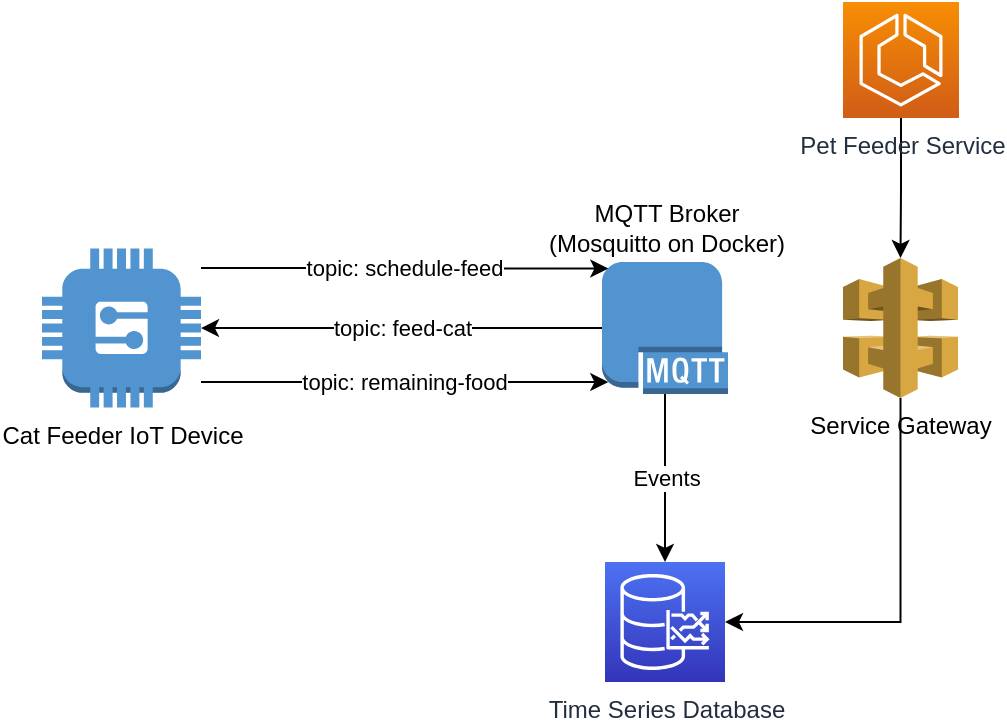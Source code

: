 <mxfile version="20.4.1" type="github">
  <diagram id="C0h6jriWAFb2csfehPzT" name="Page-1">
    <mxGraphModel dx="1266" dy="783" grid="1" gridSize="10" guides="1" tooltips="1" connect="1" arrows="1" fold="1" page="1" pageScale="1" pageWidth="850" pageHeight="1100" math="0" shadow="0">
      <root>
        <mxCell id="0" />
        <mxCell id="1" parent="0" />
        <mxCell id="6FsYevEU8R35O0Jzz6Nx-4" value="Events" style="edgeStyle=orthogonalEdgeStyle;rounded=0;orthogonalLoop=1;jettySize=auto;html=1;entryX=0.5;entryY=0;entryDx=0;entryDy=0;entryPerimeter=0;" edge="1" parent="1" source="gZ-WMbLiCQUDXAqgG7qf-1" target="6FsYevEU8R35O0Jzz6Nx-3">
          <mxGeometry relative="1" as="geometry" />
        </mxCell>
        <mxCell id="gZ-WMbLiCQUDXAqgG7qf-1" value="MQTT Broker&lt;br&gt;(Mosquitto on Docker)" style="outlineConnect=0;dashed=0;verticalLabelPosition=top;verticalAlign=bottom;align=center;html=1;shape=mxgraph.aws3.mqtt_protocol;fillColor=#5294CF;gradientColor=none;labelPosition=center;" parent="1" vertex="1">
          <mxGeometry x="410" y="260" width="63" height="66" as="geometry" />
        </mxCell>
        <mxCell id="gZ-WMbLiCQUDXAqgG7qf-6" value="topic: feed-cat" style="edgeStyle=orthogonalEdgeStyle;rounded=0;orthogonalLoop=1;jettySize=auto;html=1;entryX=0;entryY=0.5;entryDx=0;entryDy=0;entryPerimeter=0;startArrow=classic;startFill=1;endArrow=none;endFill=0;" parent="1" source="gZ-WMbLiCQUDXAqgG7qf-4" target="gZ-WMbLiCQUDXAqgG7qf-1" edge="1">
          <mxGeometry relative="1" as="geometry" />
        </mxCell>
        <mxCell id="gZ-WMbLiCQUDXAqgG7qf-11" value="topic: schedule-feed" style="edgeStyle=orthogonalEdgeStyle;rounded=0;orthogonalLoop=1;jettySize=auto;html=1;entryX=0.05;entryY=0.05;entryDx=0;entryDy=0;entryPerimeter=0;startArrow=none;startFill=0;" parent="1" source="gZ-WMbLiCQUDXAqgG7qf-4" target="gZ-WMbLiCQUDXAqgG7qf-1" edge="1">
          <mxGeometry relative="1" as="geometry">
            <Array as="points">
              <mxPoint x="260" y="263" />
              <mxPoint x="260" y="263" />
            </Array>
          </mxGeometry>
        </mxCell>
        <mxCell id="u-eq03Bs4xKIGnjtoeEd-5" value="topic: remaining-food" style="edgeStyle=orthogonalEdgeStyle;rounded=0;orthogonalLoop=1;jettySize=auto;html=1;entryX=0.05;entryY=0.91;entryDx=0;entryDy=0;entryPerimeter=0;startArrow=none;startFill=0;endArrow=classic;endFill=1;" parent="1" source="gZ-WMbLiCQUDXAqgG7qf-4" target="gZ-WMbLiCQUDXAqgG7qf-1" edge="1">
          <mxGeometry relative="1" as="geometry">
            <Array as="points">
              <mxPoint x="260" y="320" />
              <mxPoint x="260" y="320" />
            </Array>
          </mxGeometry>
        </mxCell>
        <mxCell id="gZ-WMbLiCQUDXAqgG7qf-4" value="Cat Feeder IoT Device" style="outlineConnect=0;dashed=0;verticalLabelPosition=bottom;verticalAlign=top;align=center;html=1;shape=mxgraph.aws3.generic;fillColor=#5294CF;gradientColor=none;" parent="1" vertex="1">
          <mxGeometry x="130" y="253.25" width="79.5" height="79.5" as="geometry" />
        </mxCell>
        <mxCell id="6FsYevEU8R35O0Jzz6Nx-3" value="Time Series Database" style="sketch=0;points=[[0,0,0],[0.25,0,0],[0.5,0,0],[0.75,0,0],[1,0,0],[0,1,0],[0.25,1,0],[0.5,1,0],[0.75,1,0],[1,1,0],[0,0.25,0],[0,0.5,0],[0,0.75,0],[1,0.25,0],[1,0.5,0],[1,0.75,0]];outlineConnect=0;fontColor=#232F3E;gradientColor=#4D72F3;gradientDirection=north;fillColor=#3334B9;strokeColor=#ffffff;dashed=0;verticalLabelPosition=bottom;verticalAlign=top;align=center;html=1;fontSize=12;fontStyle=0;aspect=fixed;shape=mxgraph.aws4.resourceIcon;resIcon=mxgraph.aws4.timestream;" vertex="1" parent="1">
          <mxGeometry x="411.5" y="410" width="60" height="60" as="geometry" />
        </mxCell>
        <mxCell id="6FsYevEU8R35O0Jzz6Nx-11" style="edgeStyle=orthogonalEdgeStyle;rounded=0;orthogonalLoop=1;jettySize=auto;html=1;entryX=0.5;entryY=0;entryDx=0;entryDy=0;entryPerimeter=0;startArrow=none;startFill=0;" edge="1" parent="1" source="6FsYevEU8R35O0Jzz6Nx-6" target="6FsYevEU8R35O0Jzz6Nx-7">
          <mxGeometry relative="1" as="geometry" />
        </mxCell>
        <mxCell id="6FsYevEU8R35O0Jzz6Nx-6" value="Pet Feeder Service" style="sketch=0;points=[[0,0,0],[0.25,0,0],[0.5,0,0],[0.75,0,0],[1,0,0],[0,1,0],[0.25,1,0],[0.5,1,0],[0.75,1,0],[1,1,0],[0,0.25,0],[0,0.5,0],[0,0.75,0],[1,0.25,0],[1,0.5,0],[1,0.75,0]];outlineConnect=0;fontColor=#232F3E;gradientColor=#F78E04;gradientDirection=north;fillColor=#D05C17;strokeColor=#ffffff;dashed=0;verticalLabelPosition=bottom;verticalAlign=top;align=center;html=1;fontSize=12;fontStyle=0;aspect=fixed;shape=mxgraph.aws4.resourceIcon;resIcon=mxgraph.aws4.ecs;" vertex="1" parent="1">
          <mxGeometry x="530.5" y="130" width="58" height="58" as="geometry" />
        </mxCell>
        <mxCell id="6FsYevEU8R35O0Jzz6Nx-10" style="edgeStyle=orthogonalEdgeStyle;rounded=0;orthogonalLoop=1;jettySize=auto;html=1;entryX=1;entryY=0.5;entryDx=0;entryDy=0;entryPerimeter=0;startArrow=none;startFill=0;" edge="1" parent="1" source="6FsYevEU8R35O0Jzz6Nx-7" target="6FsYevEU8R35O0Jzz6Nx-3">
          <mxGeometry relative="1" as="geometry">
            <Array as="points">
              <mxPoint x="559" y="440" />
            </Array>
          </mxGeometry>
        </mxCell>
        <mxCell id="6FsYevEU8R35O0Jzz6Nx-7" value="Service Gateway" style="outlineConnect=0;dashed=0;verticalLabelPosition=bottom;verticalAlign=top;align=center;html=1;shape=mxgraph.aws3.api_gateway;fillColor=#D9A741;gradientColor=none;" vertex="1" parent="1">
          <mxGeometry x="530.5" y="258" width="57.5" height="70" as="geometry" />
        </mxCell>
      </root>
    </mxGraphModel>
  </diagram>
</mxfile>

